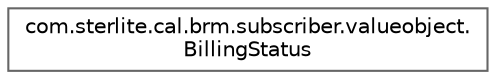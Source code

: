 digraph "Graphical Class Hierarchy"
{
 // LATEX_PDF_SIZE
  bgcolor="transparent";
  edge [fontname=Helvetica,fontsize=10,labelfontname=Helvetica,labelfontsize=10];
  node [fontname=Helvetica,fontsize=10,shape=box,height=0.2,width=0.4];
  rankdir="LR";
  Node0 [id="Node000000",label="com.sterlite.cal.brm.subscriber.valueobject.\lBillingStatus",height=0.2,width=0.4,color="grey40", fillcolor="white", style="filled",URL="$enumcom_1_1sterlite_1_1cal_1_1brm_1_1subscriber_1_1valueobject_1_1_billing_status.html",tooltip=" "];
}
